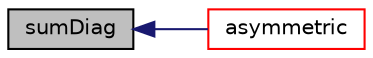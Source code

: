 digraph "sumDiag"
{
  bgcolor="transparent";
  edge [fontname="Helvetica",fontsize="10",labelfontname="Helvetica",labelfontsize="10"];
  node [fontname="Helvetica",fontsize="10",shape=record];
  rankdir="LR";
  Node865 [label="sumDiag",height=0.2,width=0.4,color="black", fillcolor="grey75", style="filled", fontcolor="black"];
  Node865 -> Node866 [dir="back",color="midnightblue",fontsize="10",style="solid",fontname="Helvetica"];
  Node866 [label="asymmetric",height=0.2,width=0.4,color="red",URL="$a28105.html#aff45003a4c4226b1f6f4e5e24d382e03"];
}
